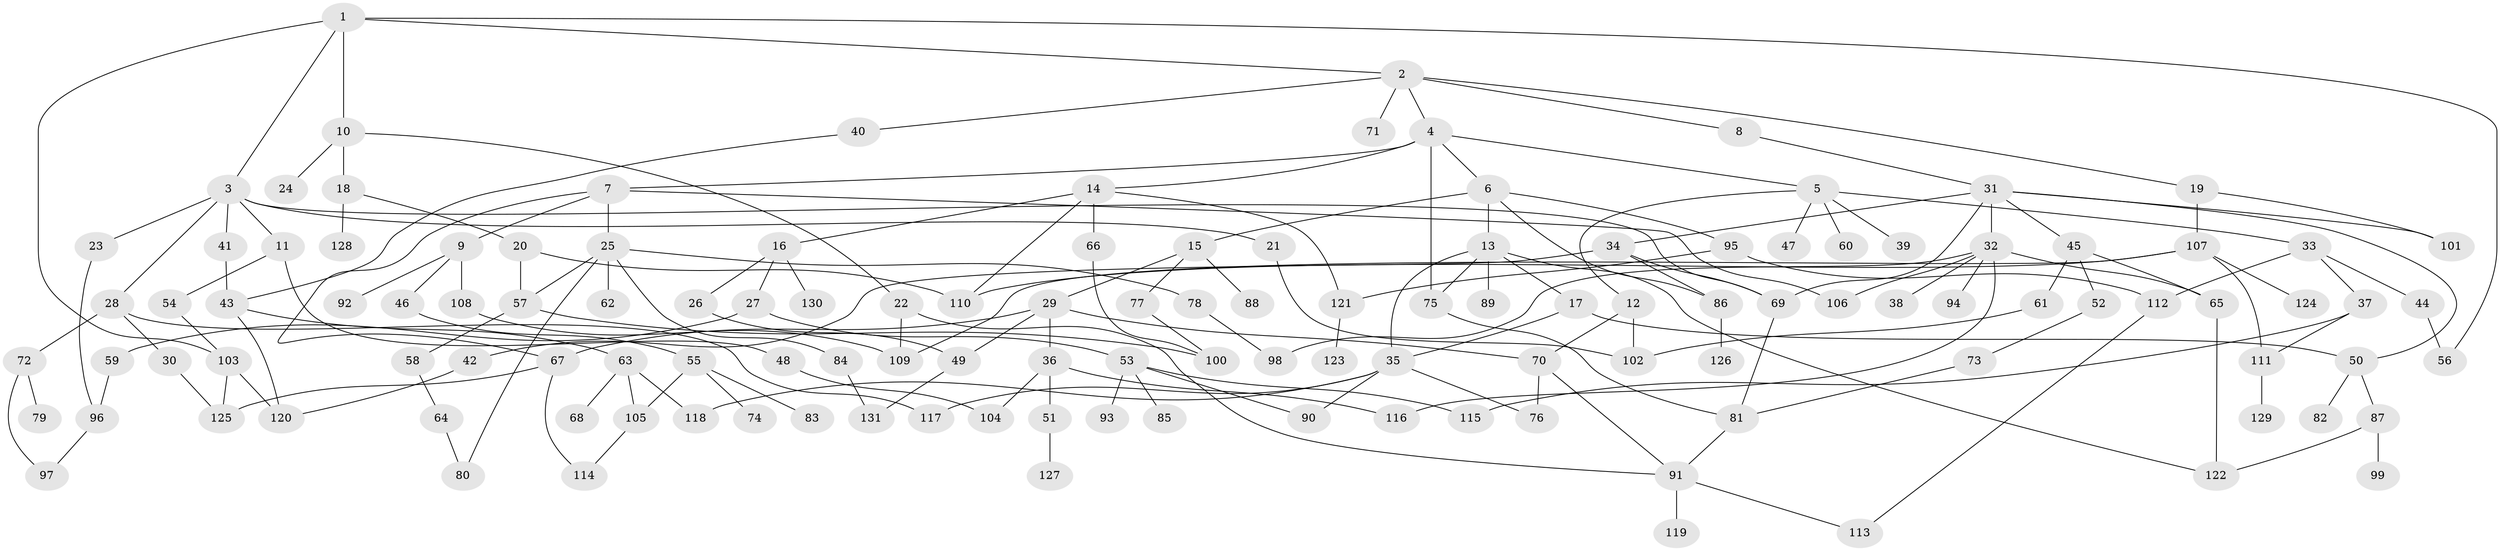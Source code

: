 // coarse degree distribution, {5: 0.08974358974358974, 7: 0.02564102564102564, 6: 0.05128205128205128, 11: 0.01282051282051282, 13: 0.01282051282051282, 2: 0.2564102564102564, 4: 0.15384615384615385, 3: 0.15384615384615385, 15: 0.01282051282051282, 1: 0.23076923076923078}
// Generated by graph-tools (version 1.1) at 2025/16/03/04/25 18:16:57]
// undirected, 131 vertices, 182 edges
graph export_dot {
graph [start="1"]
  node [color=gray90,style=filled];
  1;
  2;
  3;
  4;
  5;
  6;
  7;
  8;
  9;
  10;
  11;
  12;
  13;
  14;
  15;
  16;
  17;
  18;
  19;
  20;
  21;
  22;
  23;
  24;
  25;
  26;
  27;
  28;
  29;
  30;
  31;
  32;
  33;
  34;
  35;
  36;
  37;
  38;
  39;
  40;
  41;
  42;
  43;
  44;
  45;
  46;
  47;
  48;
  49;
  50;
  51;
  52;
  53;
  54;
  55;
  56;
  57;
  58;
  59;
  60;
  61;
  62;
  63;
  64;
  65;
  66;
  67;
  68;
  69;
  70;
  71;
  72;
  73;
  74;
  75;
  76;
  77;
  78;
  79;
  80;
  81;
  82;
  83;
  84;
  85;
  86;
  87;
  88;
  89;
  90;
  91;
  92;
  93;
  94;
  95;
  96;
  97;
  98;
  99;
  100;
  101;
  102;
  103;
  104;
  105;
  106;
  107;
  108;
  109;
  110;
  111;
  112;
  113;
  114;
  115;
  116;
  117;
  118;
  119;
  120;
  121;
  122;
  123;
  124;
  125;
  126;
  127;
  128;
  129;
  130;
  131;
  1 -- 2;
  1 -- 3;
  1 -- 10;
  1 -- 103;
  1 -- 56;
  2 -- 4;
  2 -- 8;
  2 -- 19;
  2 -- 40;
  2 -- 71;
  3 -- 11;
  3 -- 21;
  3 -- 23;
  3 -- 28;
  3 -- 41;
  3 -- 69;
  4 -- 5;
  4 -- 6;
  4 -- 7;
  4 -- 14;
  4 -- 75;
  5 -- 12;
  5 -- 33;
  5 -- 39;
  5 -- 47;
  5 -- 60;
  6 -- 13;
  6 -- 15;
  6 -- 95;
  6 -- 86;
  7 -- 9;
  7 -- 25;
  7 -- 106;
  7 -- 67;
  8 -- 31;
  9 -- 46;
  9 -- 92;
  9 -- 108;
  10 -- 18;
  10 -- 22;
  10 -- 24;
  11 -- 48;
  11 -- 54;
  12 -- 70;
  12 -- 102;
  13 -- 17;
  13 -- 35;
  13 -- 75;
  13 -- 89;
  13 -- 122;
  14 -- 16;
  14 -- 66;
  14 -- 110;
  14 -- 121;
  15 -- 29;
  15 -- 77;
  15 -- 88;
  16 -- 26;
  16 -- 27;
  16 -- 130;
  17 -- 50;
  17 -- 35;
  18 -- 20;
  18 -- 128;
  19 -- 107;
  19 -- 101;
  20 -- 57;
  20 -- 110;
  21 -- 102;
  22 -- 91;
  22 -- 109;
  23 -- 96;
  25 -- 62;
  25 -- 78;
  25 -- 80;
  25 -- 84;
  25 -- 57;
  26 -- 49;
  27 -- 53;
  27 -- 59;
  28 -- 30;
  28 -- 72;
  28 -- 117;
  29 -- 36;
  29 -- 67;
  29 -- 49;
  29 -- 70;
  30 -- 125;
  31 -- 32;
  31 -- 34;
  31 -- 45;
  31 -- 50;
  31 -- 101;
  31 -- 69;
  32 -- 38;
  32 -- 94;
  32 -- 98;
  32 -- 65;
  32 -- 116;
  32 -- 106;
  33 -- 37;
  33 -- 44;
  33 -- 112;
  34 -- 42;
  34 -- 69;
  34 -- 86;
  35 -- 76;
  35 -- 90;
  35 -- 117;
  35 -- 118;
  36 -- 51;
  36 -- 116;
  36 -- 104;
  37 -- 115;
  37 -- 111;
  40 -- 43;
  41 -- 43;
  42 -- 120;
  43 -- 63;
  43 -- 120;
  44 -- 56;
  45 -- 52;
  45 -- 61;
  45 -- 65;
  46 -- 55;
  48 -- 104;
  49 -- 131;
  50 -- 82;
  50 -- 87;
  51 -- 127;
  52 -- 73;
  53 -- 85;
  53 -- 93;
  53 -- 90;
  53 -- 115;
  54 -- 103;
  55 -- 74;
  55 -- 83;
  55 -- 105;
  57 -- 58;
  57 -- 100;
  58 -- 64;
  59 -- 96;
  61 -- 102;
  63 -- 68;
  63 -- 105;
  63 -- 118;
  64 -- 80;
  65 -- 122;
  66 -- 100;
  67 -- 125;
  67 -- 114;
  69 -- 81;
  70 -- 91;
  70 -- 76;
  72 -- 79;
  72 -- 97;
  73 -- 81;
  75 -- 81;
  77 -- 100;
  78 -- 98;
  81 -- 91;
  84 -- 131;
  86 -- 126;
  87 -- 99;
  87 -- 122;
  91 -- 119;
  91 -- 113;
  95 -- 112;
  95 -- 121;
  96 -- 97;
  103 -- 125;
  103 -- 120;
  105 -- 114;
  107 -- 109;
  107 -- 111;
  107 -- 124;
  107 -- 110;
  108 -- 109;
  111 -- 129;
  112 -- 113;
  121 -- 123;
}
